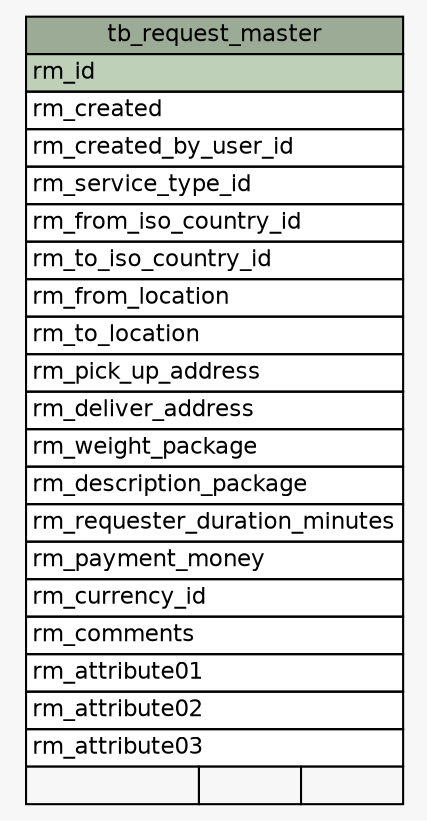 // dot 2.34.0 on Linux 3.11.6-1-MANJARO
// SchemaSpy rev 590
digraph "tb_request_master" {
  graph [
    rankdir="RL"
    bgcolor="#f7f7f7"
    nodesep="0.18"
    ranksep="0.46"
    fontname="Helvetica"
    fontsize="11"
  ];
  node [
    fontname="Helvetica"
    fontsize="11"
    shape="plaintext"
  ];
  edge [
    arrowsize="0.8"
  ];
  "tb_request_master" [
    label=<
    <TABLE BORDER="0" CELLBORDER="1" CELLSPACING="0" BGCOLOR="#ffffff">
      <TR><TD COLSPAN="3" BGCOLOR="#9bab96" ALIGN="CENTER">tb_request_master</TD></TR>
      <TR><TD PORT="rm_id" COLSPAN="3" BGCOLOR="#bed1b8" ALIGN="LEFT">rm_id</TD></TR>
      <TR><TD PORT="rm_created" COLSPAN="3" ALIGN="LEFT">rm_created</TD></TR>
      <TR><TD PORT="rm_created_by_user_id" COLSPAN="3" ALIGN="LEFT">rm_created_by_user_id</TD></TR>
      <TR><TD PORT="rm_service_type_id" COLSPAN="3" ALIGN="LEFT">rm_service_type_id</TD></TR>
      <TR><TD PORT="rm_from_iso_country_id" COLSPAN="3" ALIGN="LEFT">rm_from_iso_country_id</TD></TR>
      <TR><TD PORT="rm_to_iso_country_id" COLSPAN="3" ALIGN="LEFT">rm_to_iso_country_id</TD></TR>
      <TR><TD PORT="rm_from_location" COLSPAN="3" ALIGN="LEFT">rm_from_location</TD></TR>
      <TR><TD PORT="rm_to_location" COLSPAN="3" ALIGN="LEFT">rm_to_location</TD></TR>
      <TR><TD PORT="rm_pick_up_address" COLSPAN="3" ALIGN="LEFT">rm_pick_up_address</TD></TR>
      <TR><TD PORT="rm_deliver_address" COLSPAN="3" ALIGN="LEFT">rm_deliver_address</TD></TR>
      <TR><TD PORT="rm_weight_package" COLSPAN="3" ALIGN="LEFT">rm_weight_package</TD></TR>
      <TR><TD PORT="rm_description_package" COLSPAN="3" ALIGN="LEFT">rm_description_package</TD></TR>
      <TR><TD PORT="rm_requester_duration_minutes" COLSPAN="3" ALIGN="LEFT">rm_requester_duration_minutes</TD></TR>
      <TR><TD PORT="rm_payment_money" COLSPAN="3" ALIGN="LEFT">rm_payment_money</TD></TR>
      <TR><TD PORT="rm_currency_id" COLSPAN="3" ALIGN="LEFT">rm_currency_id</TD></TR>
      <TR><TD PORT="rm_comments" COLSPAN="3" ALIGN="LEFT">rm_comments</TD></TR>
      <TR><TD PORT="rm_attribute01" COLSPAN="3" ALIGN="LEFT">rm_attribute01</TD></TR>
      <TR><TD PORT="rm_attribute02" COLSPAN="3" ALIGN="LEFT">rm_attribute02</TD></TR>
      <TR><TD PORT="rm_attribute03" COLSPAN="3" ALIGN="LEFT">rm_attribute03</TD></TR>
      <TR><TD ALIGN="LEFT" BGCOLOR="#f7f7f7">  </TD><TD ALIGN="RIGHT" BGCOLOR="#f7f7f7">  </TD><TD ALIGN="RIGHT" BGCOLOR="#f7f7f7">  </TD></TR>
    </TABLE>>
    URL="tables/tb_request_master.html"
    tooltip="tb_request_master"
  ];
}

